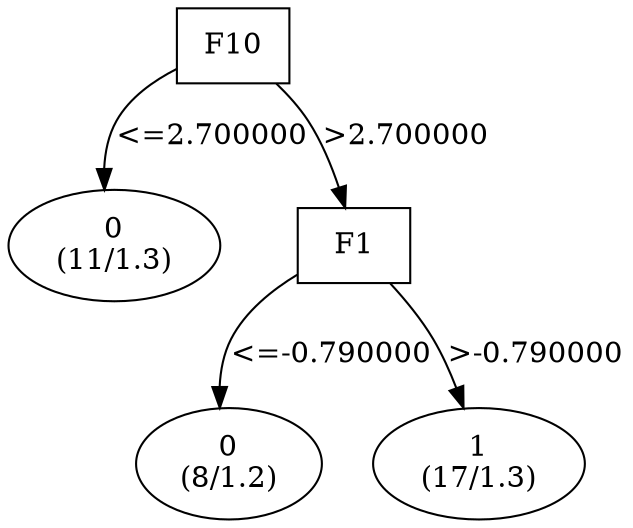 digraph YaDT {
n0 [ shape=box, label="F10\n"]
n0 -> n1 [label="<=2.700000"]
n1 [ shape=ellipse, label="0\n(11/1.3)"]
n0 -> n2 [label=">2.700000"]
n2 [ shape=box, label="F1\n"]
n2 -> n3 [label="<=-0.790000"]
n3 [ shape=ellipse, label="0\n(8/1.2)"]
n2 -> n4 [label=">-0.790000"]
n4 [ shape=ellipse, label="1\n(17/1.3)"]
}
